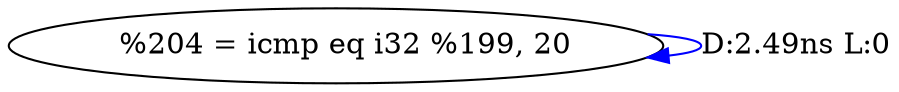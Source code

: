 digraph {
Node0x2f02ed0[label="  %204 = icmp eq i32 %199, 20"];
Node0x2f02ed0 -> Node0x2f02ed0[label="D:2.49ns L:0",color=blue];
}
